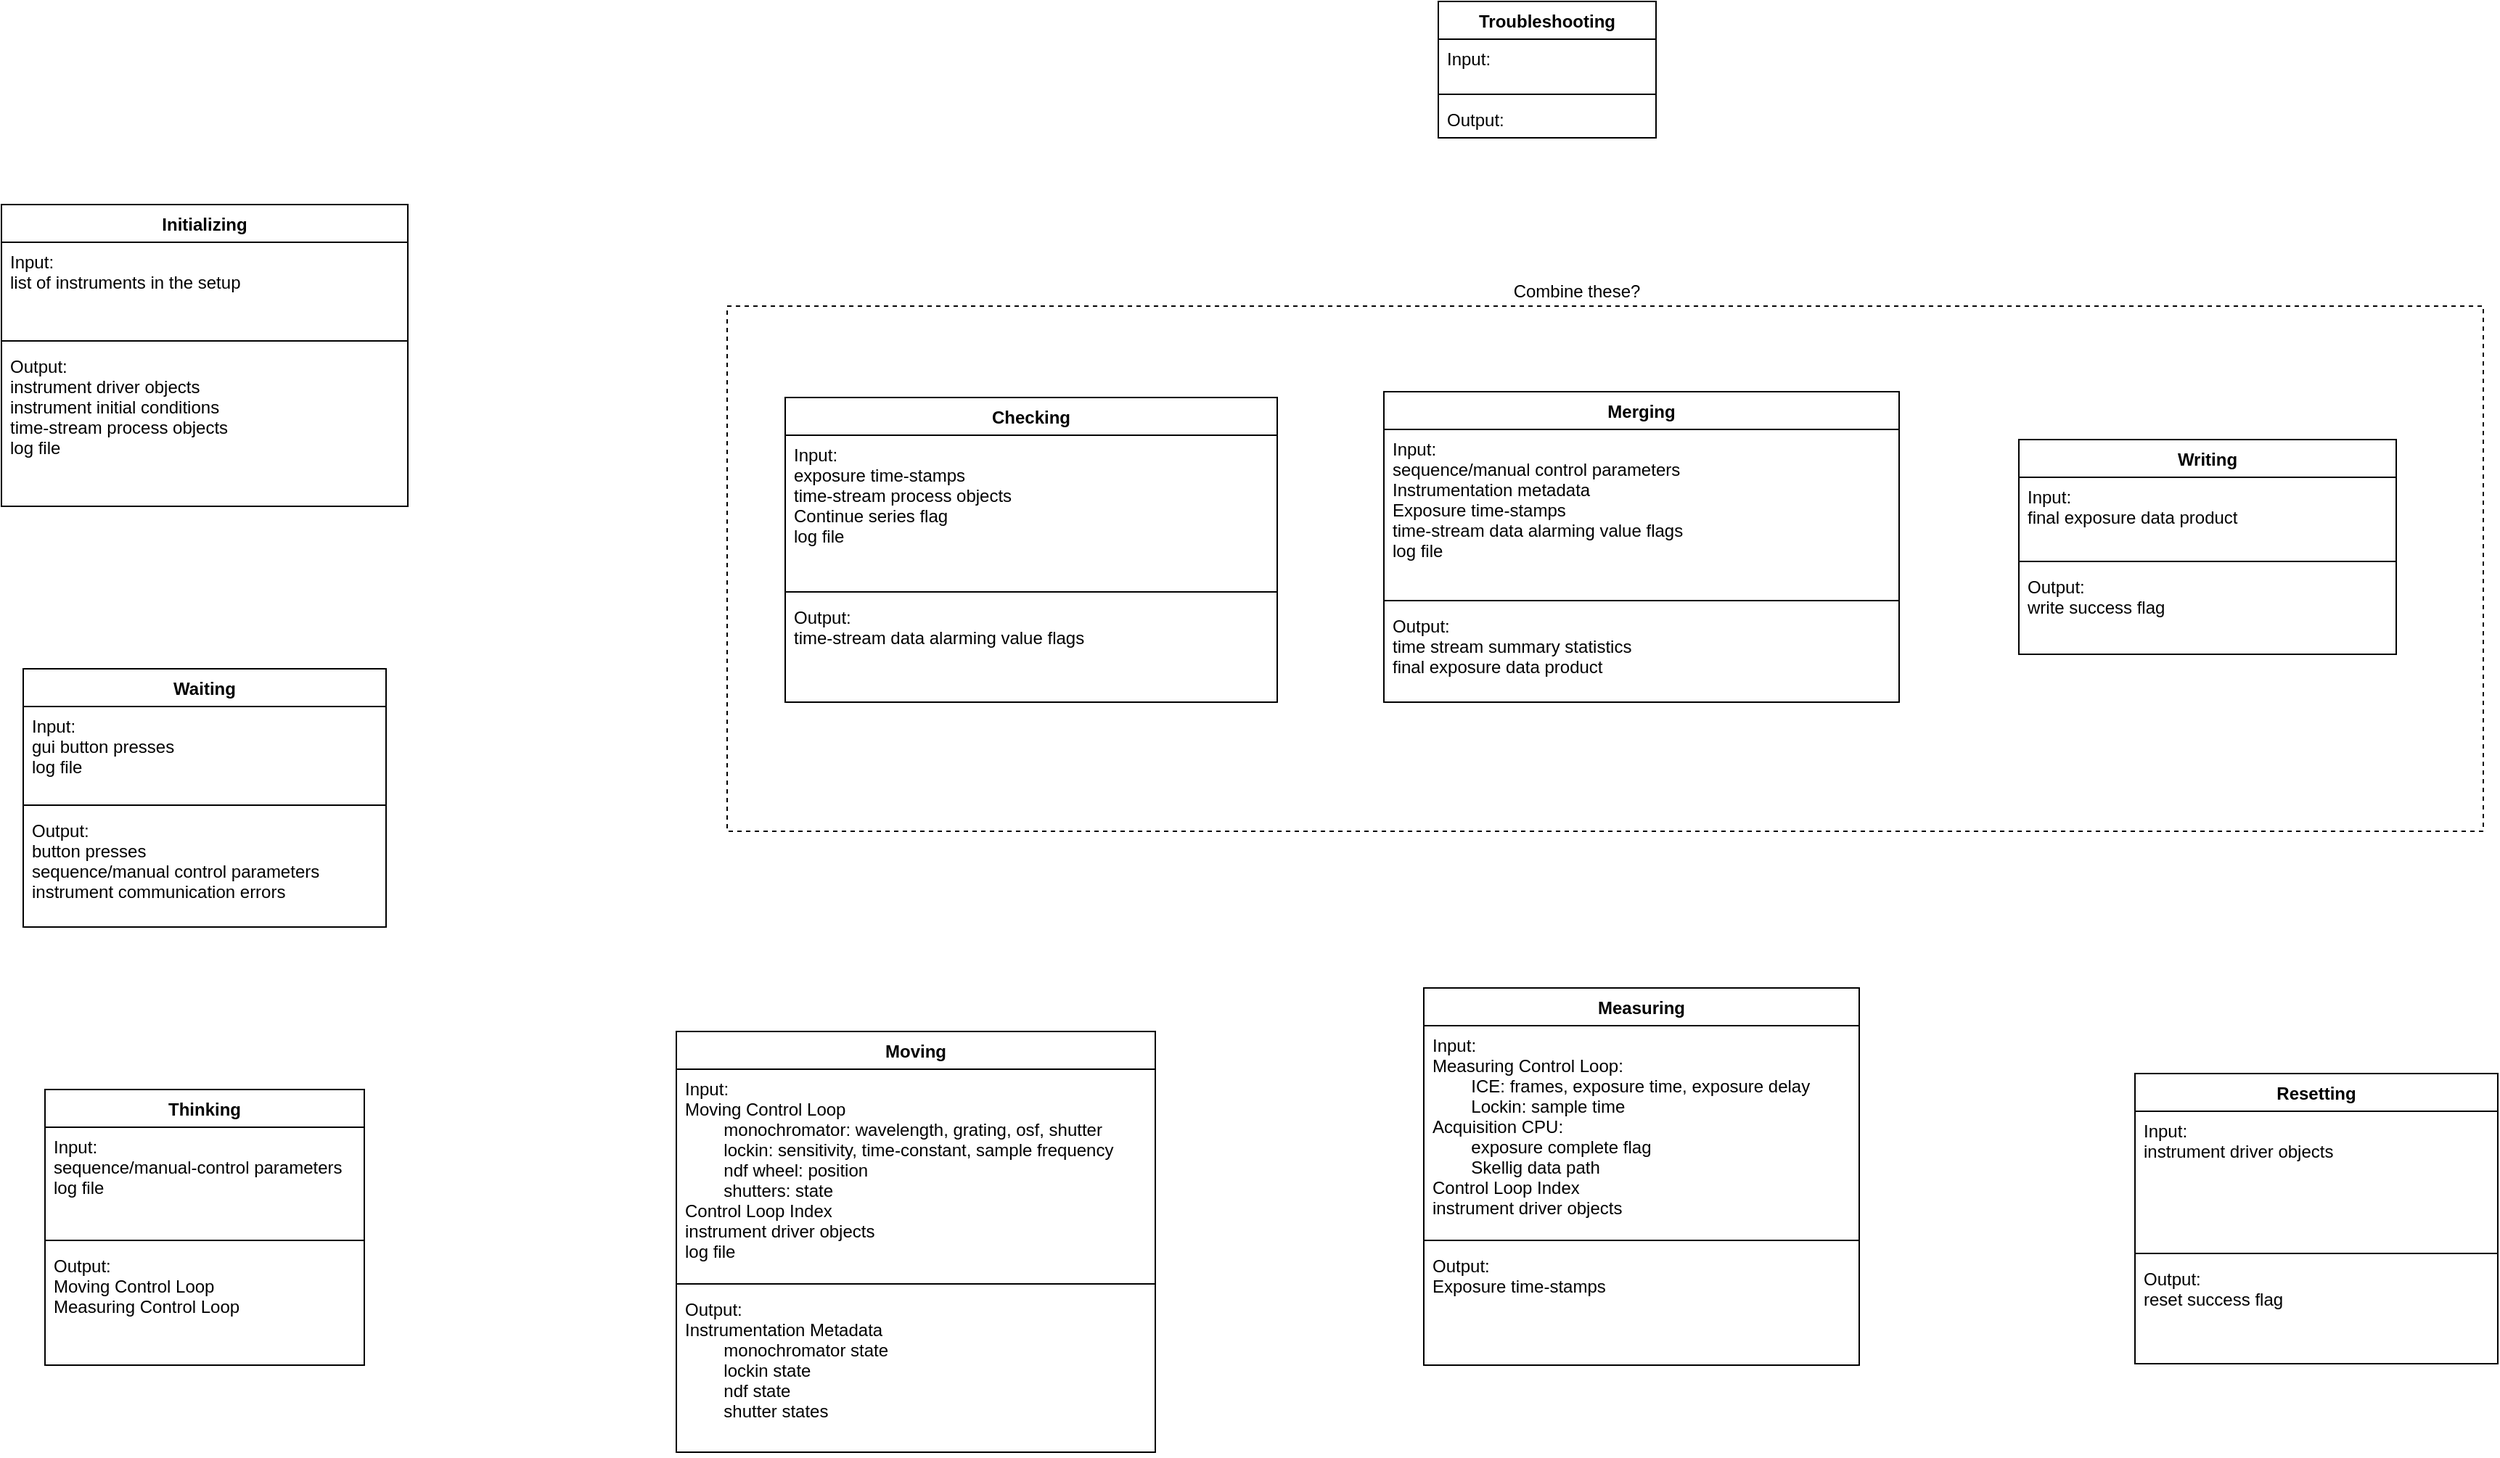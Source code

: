 <mxfile version="14.6.13" type="device"><diagram id="LXTbKYNSOaf1nw0xAOKd" name="Page-1"><mxGraphModel dx="2076" dy="1294" grid="1" gridSize="10" guides="1" tooltips="1" connect="1" arrows="1" fold="1" page="1" pageScale="1" pageWidth="1920" pageHeight="1200" math="0" shadow="0"><root><mxCell id="0"/><mxCell id="1" parent="0"/><mxCell id="61eyjuzk6uuQ4B9fPw2G-32" value="" style="rounded=0;whiteSpace=wrap;html=1;fillColor=none;dashed=1;" parent="1" vertex="1"><mxGeometry x="600" y="340" width="1210" height="362" as="geometry"/></mxCell><mxCell id="wRYLXoqgj2oGiUvFaZcQ-1" value="Initializing" style="swimlane;fontStyle=1;align=center;verticalAlign=top;childLayout=stackLayout;horizontal=1;startSize=26;horizontalStack=0;resizeParent=1;resizeParentMax=0;resizeLast=0;collapsible=1;marginBottom=0;" parent="1" vertex="1"><mxGeometry x="100" y="270" width="280" height="208" as="geometry"/></mxCell><mxCell id="wRYLXoqgj2oGiUvFaZcQ-2" value="Input:&#10;list of instruments in the setup&#10;" style="text;strokeColor=none;fillColor=none;align=left;verticalAlign=top;spacingLeft=4;spacingRight=4;overflow=hidden;rotatable=0;points=[[0,0.5],[1,0.5]];portConstraint=eastwest;fontStyle=0" parent="wRYLXoqgj2oGiUvFaZcQ-1" vertex="1"><mxGeometry y="26" width="280" height="64" as="geometry"/></mxCell><mxCell id="wRYLXoqgj2oGiUvFaZcQ-3" value="" style="line;strokeWidth=1;fillColor=none;align=left;verticalAlign=middle;spacingTop=-1;spacingLeft=3;spacingRight=3;rotatable=0;labelPosition=right;points=[];portConstraint=eastwest;" parent="wRYLXoqgj2oGiUvFaZcQ-1" vertex="1"><mxGeometry y="90" width="280" height="8" as="geometry"/></mxCell><mxCell id="wRYLXoqgj2oGiUvFaZcQ-4" value="Output:&#10;instrument driver objects&#10;instrument initial conditions&#10;time-stream process objects&#10;log file" style="text;strokeColor=none;fillColor=none;align=left;verticalAlign=top;spacingLeft=4;spacingRight=4;overflow=hidden;rotatable=0;points=[[0,0.5],[1,0.5]];portConstraint=eastwest;" parent="wRYLXoqgj2oGiUvFaZcQ-1" vertex="1"><mxGeometry y="98" width="280" height="110" as="geometry"/></mxCell><mxCell id="wRYLXoqgj2oGiUvFaZcQ-5" value="Waiting" style="swimlane;fontStyle=1;align=center;verticalAlign=top;childLayout=stackLayout;horizontal=1;startSize=26;horizontalStack=0;resizeParent=1;resizeParentMax=0;resizeLast=0;collapsible=1;marginBottom=0;" parent="1" vertex="1"><mxGeometry x="115" y="590" width="250" height="178" as="geometry"/></mxCell><mxCell id="wRYLXoqgj2oGiUvFaZcQ-6" value="Input:&#10;gui button presses&#10;log file" style="text;strokeColor=none;fillColor=none;align=left;verticalAlign=top;spacingLeft=4;spacingRight=4;overflow=hidden;rotatable=0;points=[[0,0.5],[1,0.5]];portConstraint=eastwest;" parent="wRYLXoqgj2oGiUvFaZcQ-5" vertex="1"><mxGeometry y="26" width="250" height="64" as="geometry"/></mxCell><mxCell id="wRYLXoqgj2oGiUvFaZcQ-7" value="" style="line;strokeWidth=1;fillColor=none;align=left;verticalAlign=middle;spacingTop=-1;spacingLeft=3;spacingRight=3;rotatable=0;labelPosition=right;points=[];portConstraint=eastwest;" parent="wRYLXoqgj2oGiUvFaZcQ-5" vertex="1"><mxGeometry y="90" width="250" height="8" as="geometry"/></mxCell><mxCell id="wRYLXoqgj2oGiUvFaZcQ-8" value="Output:&#10;button presses&#10;sequence/manual control parameters&#10;instrument communication errors" style="text;strokeColor=none;fillColor=none;align=left;verticalAlign=top;spacingLeft=4;spacingRight=4;overflow=hidden;rotatable=0;points=[[0,0.5],[1,0.5]];portConstraint=eastwest;" parent="wRYLXoqgj2oGiUvFaZcQ-5" vertex="1"><mxGeometry y="98" width="250" height="80" as="geometry"/></mxCell><mxCell id="wRYLXoqgj2oGiUvFaZcQ-10" value="Thinking" style="swimlane;fontStyle=1;align=center;verticalAlign=top;childLayout=stackLayout;horizontal=1;startSize=26;horizontalStack=0;resizeParent=1;resizeParentMax=0;resizeLast=0;collapsible=1;marginBottom=0;" parent="1" vertex="1"><mxGeometry x="130" y="880" width="220" height="190" as="geometry"/></mxCell><mxCell id="wRYLXoqgj2oGiUvFaZcQ-11" value="Input:&#10;sequence/manual-control parameters&#10;log file" style="text;strokeColor=none;fillColor=none;align=left;verticalAlign=top;spacingLeft=4;spacingRight=4;overflow=hidden;rotatable=0;points=[[0,0.5],[1,0.5]];portConstraint=eastwest;" parent="wRYLXoqgj2oGiUvFaZcQ-10" vertex="1"><mxGeometry y="26" width="220" height="74" as="geometry"/></mxCell><mxCell id="wRYLXoqgj2oGiUvFaZcQ-12" value="" style="line;strokeWidth=1;fillColor=none;align=left;verticalAlign=middle;spacingTop=-1;spacingLeft=3;spacingRight=3;rotatable=0;labelPosition=right;points=[];portConstraint=eastwest;" parent="wRYLXoqgj2oGiUvFaZcQ-10" vertex="1"><mxGeometry y="100" width="220" height="8" as="geometry"/></mxCell><mxCell id="wRYLXoqgj2oGiUvFaZcQ-13" value="Output:&#10;Moving Control Loop&#10;Measuring Control Loop" style="text;strokeColor=none;fillColor=none;align=left;verticalAlign=top;spacingLeft=4;spacingRight=4;overflow=hidden;rotatable=0;points=[[0,0.5],[1,0.5]];portConstraint=eastwest;" parent="wRYLXoqgj2oGiUvFaZcQ-10" vertex="1"><mxGeometry y="108" width="220" height="82" as="geometry"/></mxCell><mxCell id="wRYLXoqgj2oGiUvFaZcQ-14" value="Moving" style="swimlane;fontStyle=1;align=center;verticalAlign=top;childLayout=stackLayout;horizontal=1;startSize=26;horizontalStack=0;resizeParent=1;resizeParentMax=0;resizeLast=0;collapsible=1;marginBottom=0;" parent="1" vertex="1"><mxGeometry x="565" y="840" width="330" height="290" as="geometry"/></mxCell><mxCell id="wRYLXoqgj2oGiUvFaZcQ-15" value="Input:&#10;Moving Control Loop&#10;        monochromator: wavelength, grating, osf, shutter&#10;        lockin: sensitivity, time-constant, sample frequency&#10;        ndf wheel: position&#10;        shutters: state &#10;Control Loop Index&#10;instrument driver objects&#10;log file" style="text;strokeColor=none;fillColor=none;align=left;verticalAlign=top;spacingLeft=4;spacingRight=4;overflow=hidden;rotatable=0;points=[[0,0.5],[1,0.5]];portConstraint=eastwest;fontStyle=0" parent="wRYLXoqgj2oGiUvFaZcQ-14" vertex="1"><mxGeometry y="26" width="330" height="144" as="geometry"/></mxCell><mxCell id="wRYLXoqgj2oGiUvFaZcQ-16" value="" style="line;strokeWidth=1;fillColor=none;align=left;verticalAlign=middle;spacingTop=-1;spacingLeft=3;spacingRight=3;rotatable=0;labelPosition=right;points=[];portConstraint=eastwest;" parent="wRYLXoqgj2oGiUvFaZcQ-14" vertex="1"><mxGeometry y="170" width="330" height="8" as="geometry"/></mxCell><mxCell id="wRYLXoqgj2oGiUvFaZcQ-17" value="Output:&#10;Instrumentation Metadata&#10;        monochromator state&#10;        lockin state&#10;        ndf state&#10;        shutter states" style="text;strokeColor=none;fillColor=none;align=left;verticalAlign=top;spacingLeft=4;spacingRight=4;overflow=hidden;rotatable=0;points=[[0,0.5],[1,0.5]];portConstraint=eastwest;" parent="wRYLXoqgj2oGiUvFaZcQ-14" vertex="1"><mxGeometry y="178" width="330" height="112" as="geometry"/></mxCell><mxCell id="61eyjuzk6uuQ4B9fPw2G-1" value="Measuring" style="swimlane;fontStyle=1;align=center;verticalAlign=top;childLayout=stackLayout;horizontal=1;startSize=26;horizontalStack=0;resizeParent=1;resizeParentMax=0;resizeLast=0;collapsible=1;marginBottom=0;" parent="1" vertex="1"><mxGeometry x="1080" y="810" width="300" height="260" as="geometry"/></mxCell><mxCell id="61eyjuzk6uuQ4B9fPw2G-2" value="Input:&#10;Measuring Control Loop:&#10;        ICE: frames, exposure time, exposure delay&#10;        Lockin: sample time&#10;Acquisition CPU: &#10;        exposure complete flag&#10;        Skellig data path&#10;Control Loop Index&#10;instrument driver objects" style="text;strokeColor=none;fillColor=none;align=left;verticalAlign=top;spacingLeft=4;spacingRight=4;overflow=hidden;rotatable=0;points=[[0,0.5],[1,0.5]];portConstraint=eastwest;" parent="61eyjuzk6uuQ4B9fPw2G-1" vertex="1"><mxGeometry y="26" width="300" height="144" as="geometry"/></mxCell><mxCell id="61eyjuzk6uuQ4B9fPw2G-3" value="" style="line;strokeWidth=1;fillColor=none;align=left;verticalAlign=middle;spacingTop=-1;spacingLeft=3;spacingRight=3;rotatable=0;labelPosition=right;points=[];portConstraint=eastwest;" parent="61eyjuzk6uuQ4B9fPw2G-1" vertex="1"><mxGeometry y="170" width="300" height="8" as="geometry"/></mxCell><mxCell id="61eyjuzk6uuQ4B9fPw2G-4" value="Output:&#10;Exposure time-stamps&#10;" style="text;strokeColor=none;fillColor=none;align=left;verticalAlign=top;spacingLeft=4;spacingRight=4;overflow=hidden;rotatable=0;points=[[0,0.5],[1,0.5]];portConstraint=eastwest;" parent="61eyjuzk6uuQ4B9fPw2G-1" vertex="1"><mxGeometry y="178" width="300" height="82" as="geometry"/></mxCell><mxCell id="61eyjuzk6uuQ4B9fPw2G-5" value="Checking" style="swimlane;fontStyle=1;align=center;verticalAlign=top;childLayout=stackLayout;horizontal=1;startSize=26;horizontalStack=0;resizeParent=1;resizeParentMax=0;resizeLast=0;collapsible=1;marginBottom=0;" parent="1" vertex="1"><mxGeometry x="640" y="403" width="339" height="210" as="geometry"/></mxCell><mxCell id="61eyjuzk6uuQ4B9fPw2G-6" value="Input:&#10;exposure time-stamps&#10;time-stream process objects&#10;Continue series flag&#10;log file" style="text;strokeColor=none;fillColor=none;align=left;verticalAlign=top;spacingLeft=4;spacingRight=4;overflow=hidden;rotatable=0;points=[[0,0.5],[1,0.5]];portConstraint=eastwest;" parent="61eyjuzk6uuQ4B9fPw2G-5" vertex="1"><mxGeometry y="26" width="339" height="104" as="geometry"/></mxCell><mxCell id="61eyjuzk6uuQ4B9fPw2G-7" value="" style="line;strokeWidth=1;fillColor=none;align=left;verticalAlign=middle;spacingTop=-1;spacingLeft=3;spacingRight=3;rotatable=0;labelPosition=right;points=[];portConstraint=eastwest;" parent="61eyjuzk6uuQ4B9fPw2G-5" vertex="1"><mxGeometry y="130" width="339" height="8" as="geometry"/></mxCell><mxCell id="61eyjuzk6uuQ4B9fPw2G-8" value="Output:&#10;time-stream data alarming value flags" style="text;strokeColor=none;fillColor=none;align=left;verticalAlign=top;spacingLeft=4;spacingRight=4;overflow=hidden;rotatable=0;points=[[0,0.5],[1,0.5]];portConstraint=eastwest;" parent="61eyjuzk6uuQ4B9fPw2G-5" vertex="1"><mxGeometry y="138" width="339" height="72" as="geometry"/></mxCell><mxCell id="61eyjuzk6uuQ4B9fPw2G-10" value="Merging" style="swimlane;fontStyle=1;align=center;verticalAlign=top;childLayout=stackLayout;horizontal=1;startSize=26;horizontalStack=0;resizeParent=1;resizeParentMax=0;resizeLast=0;collapsible=1;marginBottom=0;" parent="1" vertex="1"><mxGeometry x="1052.5" y="399" width="355" height="214" as="geometry"/></mxCell><mxCell id="61eyjuzk6uuQ4B9fPw2G-11" value="Input:&#10;sequence/manual control parameters&#10;Instrumentation metadata&#10;Exposure time-stamps&#10;time-stream data alarming value flags&#10;log file" style="text;strokeColor=none;fillColor=none;align=left;verticalAlign=top;spacingLeft=4;spacingRight=4;overflow=hidden;rotatable=0;points=[[0,0.5],[1,0.5]];portConstraint=eastwest;" parent="61eyjuzk6uuQ4B9fPw2G-10" vertex="1"><mxGeometry y="26" width="355" height="114" as="geometry"/></mxCell><mxCell id="61eyjuzk6uuQ4B9fPw2G-12" value="" style="line;strokeWidth=1;fillColor=none;align=left;verticalAlign=middle;spacingTop=-1;spacingLeft=3;spacingRight=3;rotatable=0;labelPosition=right;points=[];portConstraint=eastwest;" parent="61eyjuzk6uuQ4B9fPw2G-10" vertex="1"><mxGeometry y="140" width="355" height="8" as="geometry"/></mxCell><mxCell id="61eyjuzk6uuQ4B9fPw2G-13" value="Output:&#10;time stream summary statistics&#10;final exposure data product" style="text;strokeColor=none;fillColor=none;align=left;verticalAlign=top;spacingLeft=4;spacingRight=4;overflow=hidden;rotatable=0;points=[[0,0.5],[1,0.5]];portConstraint=eastwest;" parent="61eyjuzk6uuQ4B9fPw2G-10" vertex="1"><mxGeometry y="148" width="355" height="66" as="geometry"/></mxCell><mxCell id="61eyjuzk6uuQ4B9fPw2G-14" value="Writing" style="swimlane;fontStyle=1;align=center;verticalAlign=top;childLayout=stackLayout;horizontal=1;startSize=26;horizontalStack=0;resizeParent=1;resizeParentMax=0;resizeLast=0;collapsible=1;marginBottom=0;" parent="1" vertex="1"><mxGeometry x="1490" y="432" width="260" height="148" as="geometry"/></mxCell><mxCell id="61eyjuzk6uuQ4B9fPw2G-15" value="Input:&#10;final exposure data product" style="text;strokeColor=none;fillColor=none;align=left;verticalAlign=top;spacingLeft=4;spacingRight=4;overflow=hidden;rotatable=0;points=[[0,0.5],[1,0.5]];portConstraint=eastwest;" parent="61eyjuzk6uuQ4B9fPw2G-14" vertex="1"><mxGeometry y="26" width="260" height="54" as="geometry"/></mxCell><mxCell id="61eyjuzk6uuQ4B9fPw2G-16" value="" style="line;strokeWidth=1;fillColor=none;align=left;verticalAlign=middle;spacingTop=-1;spacingLeft=3;spacingRight=3;rotatable=0;labelPosition=right;points=[];portConstraint=eastwest;" parent="61eyjuzk6uuQ4B9fPw2G-14" vertex="1"><mxGeometry y="80" width="260" height="8" as="geometry"/></mxCell><mxCell id="61eyjuzk6uuQ4B9fPw2G-17" value="Output:&#10;write success flag" style="text;strokeColor=none;fillColor=none;align=left;verticalAlign=top;spacingLeft=4;spacingRight=4;overflow=hidden;rotatable=0;points=[[0,0.5],[1,0.5]];portConstraint=eastwest;" parent="61eyjuzk6uuQ4B9fPw2G-14" vertex="1"><mxGeometry y="88" width="260" height="60" as="geometry"/></mxCell><mxCell id="61eyjuzk6uuQ4B9fPw2G-18" value="Resetting" style="swimlane;fontStyle=1;align=center;verticalAlign=top;childLayout=stackLayout;horizontal=1;startSize=26;horizontalStack=0;resizeParent=1;resizeParentMax=0;resizeLast=0;collapsible=1;marginBottom=0;" parent="1" vertex="1"><mxGeometry x="1570" y="869" width="250" height="200" as="geometry"/></mxCell><mxCell id="61eyjuzk6uuQ4B9fPw2G-19" value="Input:&#10;instrument driver objects" style="text;strokeColor=none;fillColor=none;align=left;verticalAlign=top;spacingLeft=4;spacingRight=4;overflow=hidden;rotatable=0;points=[[0,0.5],[1,0.5]];portConstraint=eastwest;" parent="61eyjuzk6uuQ4B9fPw2G-18" vertex="1"><mxGeometry y="26" width="250" height="94" as="geometry"/></mxCell><mxCell id="61eyjuzk6uuQ4B9fPw2G-20" value="" style="line;strokeWidth=1;fillColor=none;align=left;verticalAlign=middle;spacingTop=-1;spacingLeft=3;spacingRight=3;rotatable=0;labelPosition=right;points=[];portConstraint=eastwest;" parent="61eyjuzk6uuQ4B9fPw2G-18" vertex="1"><mxGeometry y="120" width="250" height="8" as="geometry"/></mxCell><mxCell id="61eyjuzk6uuQ4B9fPw2G-21" value="Output:&#10;reset success flag" style="text;strokeColor=none;fillColor=none;align=left;verticalAlign=top;spacingLeft=4;spacingRight=4;overflow=hidden;rotatable=0;points=[[0,0.5],[1,0.5]];portConstraint=eastwest;" parent="61eyjuzk6uuQ4B9fPw2G-18" vertex="1"><mxGeometry y="128" width="250" height="72" as="geometry"/></mxCell><mxCell id="61eyjuzk6uuQ4B9fPw2G-23" value="Troubleshooting" style="swimlane;fontStyle=1;align=center;verticalAlign=top;childLayout=stackLayout;horizontal=1;startSize=26;horizontalStack=0;resizeParent=1;resizeParentMax=0;resizeLast=0;collapsible=1;marginBottom=0;" parent="1" vertex="1"><mxGeometry x="1090" y="130" width="150" height="94" as="geometry"/></mxCell><mxCell id="61eyjuzk6uuQ4B9fPw2G-24" value="Input:" style="text;strokeColor=none;fillColor=none;align=left;verticalAlign=top;spacingLeft=4;spacingRight=4;overflow=hidden;rotatable=0;points=[[0,0.5],[1,0.5]];portConstraint=eastwest;" parent="61eyjuzk6uuQ4B9fPw2G-23" vertex="1"><mxGeometry y="26" width="150" height="34" as="geometry"/></mxCell><mxCell id="61eyjuzk6uuQ4B9fPw2G-25" value="" style="line;strokeWidth=1;fillColor=none;align=left;verticalAlign=middle;spacingTop=-1;spacingLeft=3;spacingRight=3;rotatable=0;labelPosition=right;points=[];portConstraint=eastwest;" parent="61eyjuzk6uuQ4B9fPw2G-23" vertex="1"><mxGeometry y="60" width="150" height="8" as="geometry"/></mxCell><mxCell id="61eyjuzk6uuQ4B9fPw2G-26" value="Output:" style="text;strokeColor=none;fillColor=none;align=left;verticalAlign=top;spacingLeft=4;spacingRight=4;overflow=hidden;rotatable=0;points=[[0,0.5],[1,0.5]];portConstraint=eastwest;" parent="61eyjuzk6uuQ4B9fPw2G-23" vertex="1"><mxGeometry y="68" width="150" height="26" as="geometry"/></mxCell><mxCell id="61eyjuzk6uuQ4B9fPw2G-33" value="Combine these?" style="text;html=1;align=center;verticalAlign=middle;resizable=0;points=[];autosize=1;strokeColor=none;" parent="1" vertex="1"><mxGeometry x="1135" y="320" width="100" height="20" as="geometry"/></mxCell></root></mxGraphModel></diagram></mxfile>